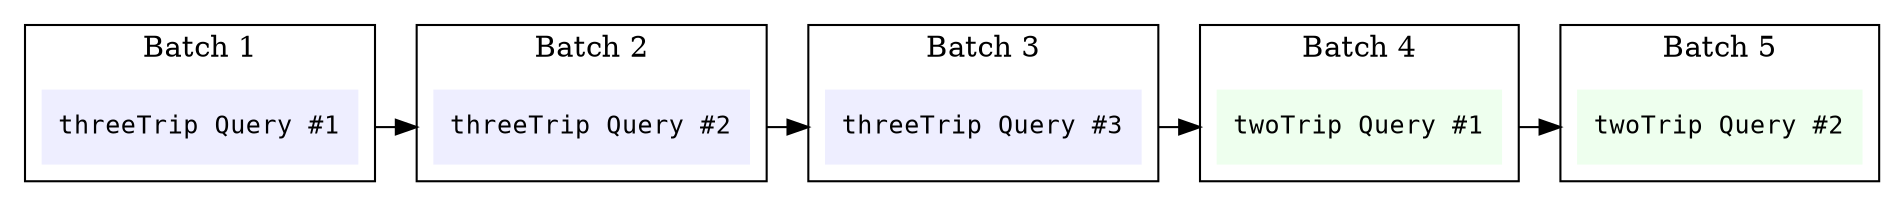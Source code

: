 digraph "Sequential Execution" {
    rankdir=LR
    compound=true
    node[color=none,shape=rectangle,style=filled,fontname=Consolas,fontsize=12]

    subgraph cluster_trip1 {
        a1[label="threeTrip Query #1",fillcolor="#eeeeff"]
        label="Batch 1"
    }

    subgraph cluster_trip2 {
        a2[label="threeTrip Query #2",fillcolor="#eeeeff"]
        label="Batch 2"
    }

    subgraph cluster_trip3 {
        a3[label="threeTrip Query #3",fillcolor="#eeeeff"]
        label="Batch 3"
    }

    subgraph cluster_trip4 {
        b1[label="twoTrip Query #1",fillcolor="#eeffee"]
        label="Batch 4"
    }

    subgraph cluster_trip5 {
        b2[label="twoTrip Query #2",fillcolor="#eeffee"]
        label="Batch 5"
    }

    a1 -> a2 [ltail=cluster_trip1,lhead=cluster_trip2]
    a2 -> a3 [ltail=cluster_trip2,lhead=cluster_trip3]
    a3 -> b1 [ltail=cluster_trip3,lhead=cluster_trip4]
    b1 -> b2 [ltail=cluster_trip4,lhead=cluster_trip5]
}